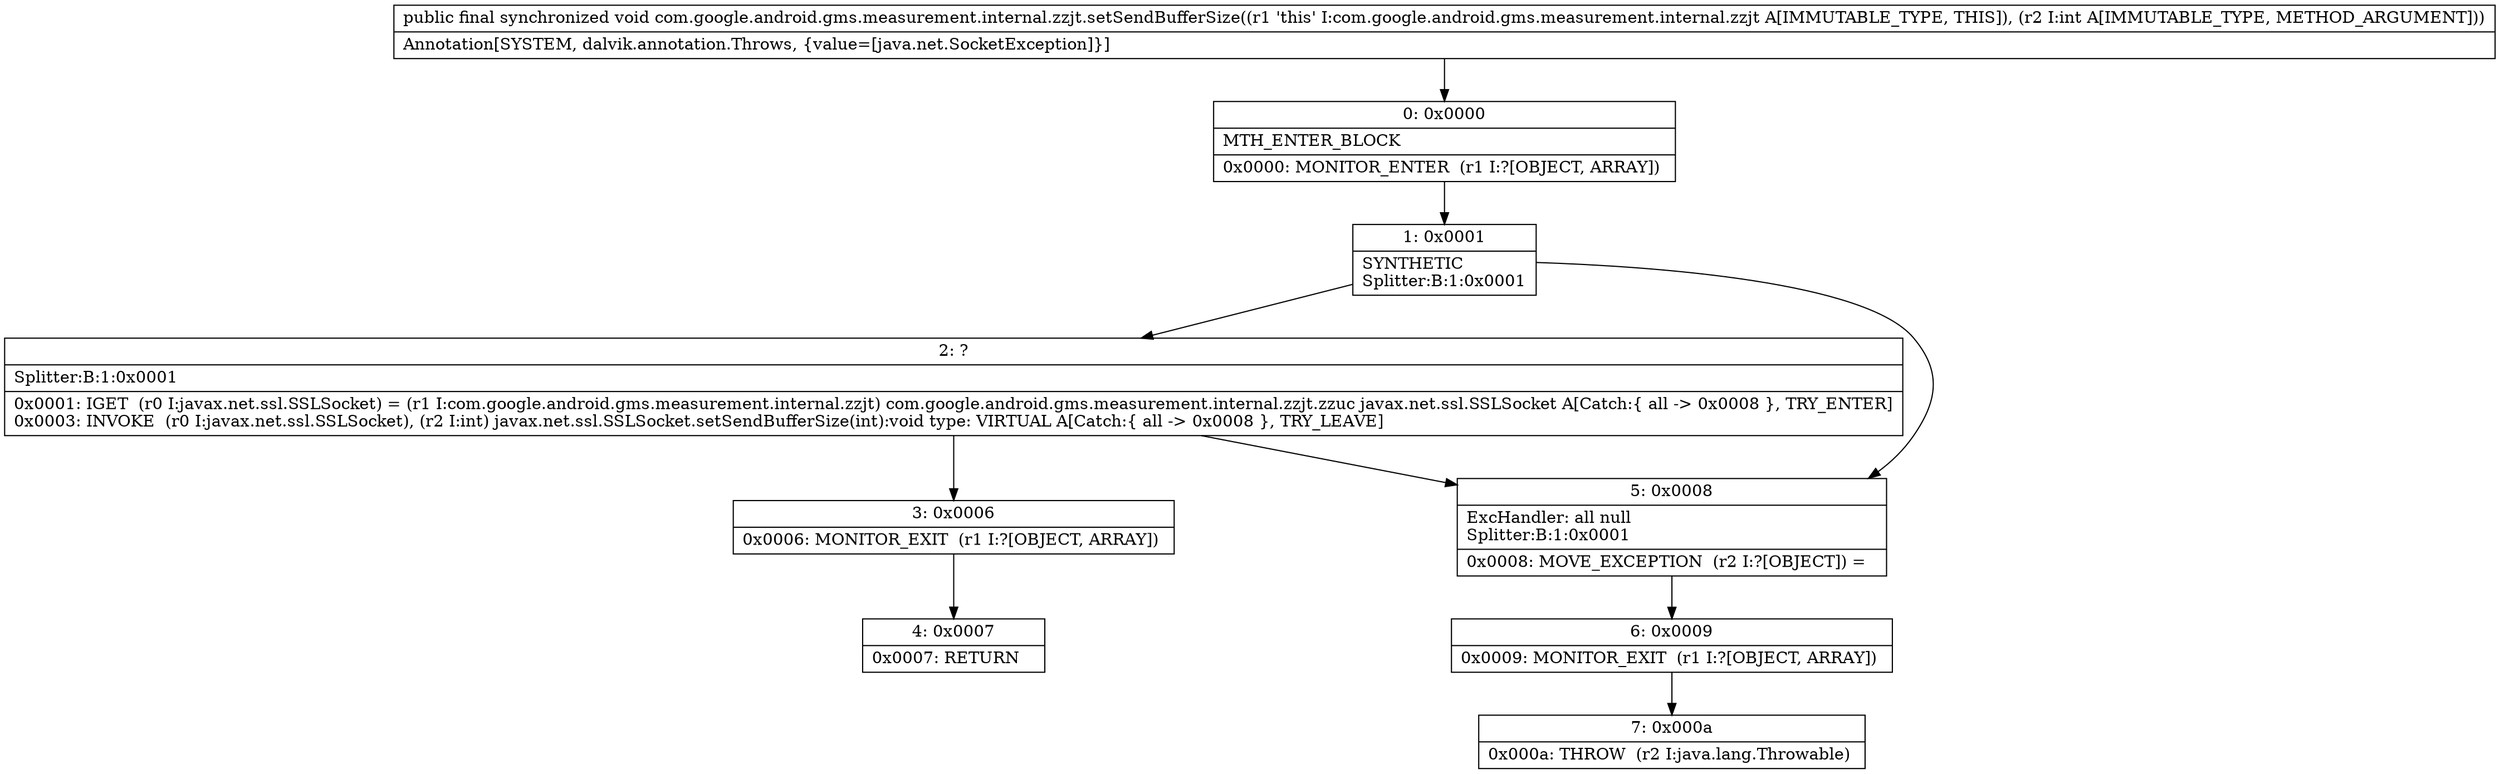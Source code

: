 digraph "CFG forcom.google.android.gms.measurement.internal.zzjt.setSendBufferSize(I)V" {
Node_0 [shape=record,label="{0\:\ 0x0000|MTH_ENTER_BLOCK\l|0x0000: MONITOR_ENTER  (r1 I:?[OBJECT, ARRAY]) \l}"];
Node_1 [shape=record,label="{1\:\ 0x0001|SYNTHETIC\lSplitter:B:1:0x0001\l}"];
Node_2 [shape=record,label="{2\:\ ?|Splitter:B:1:0x0001\l|0x0001: IGET  (r0 I:javax.net.ssl.SSLSocket) = (r1 I:com.google.android.gms.measurement.internal.zzjt) com.google.android.gms.measurement.internal.zzjt.zzuc javax.net.ssl.SSLSocket A[Catch:\{ all \-\> 0x0008 \}, TRY_ENTER]\l0x0003: INVOKE  (r0 I:javax.net.ssl.SSLSocket), (r2 I:int) javax.net.ssl.SSLSocket.setSendBufferSize(int):void type: VIRTUAL A[Catch:\{ all \-\> 0x0008 \}, TRY_LEAVE]\l}"];
Node_3 [shape=record,label="{3\:\ 0x0006|0x0006: MONITOR_EXIT  (r1 I:?[OBJECT, ARRAY]) \l}"];
Node_4 [shape=record,label="{4\:\ 0x0007|0x0007: RETURN   \l}"];
Node_5 [shape=record,label="{5\:\ 0x0008|ExcHandler: all null\lSplitter:B:1:0x0001\l|0x0008: MOVE_EXCEPTION  (r2 I:?[OBJECT]) =  \l}"];
Node_6 [shape=record,label="{6\:\ 0x0009|0x0009: MONITOR_EXIT  (r1 I:?[OBJECT, ARRAY]) \l}"];
Node_7 [shape=record,label="{7\:\ 0x000a|0x000a: THROW  (r2 I:java.lang.Throwable) \l}"];
MethodNode[shape=record,label="{public final synchronized void com.google.android.gms.measurement.internal.zzjt.setSendBufferSize((r1 'this' I:com.google.android.gms.measurement.internal.zzjt A[IMMUTABLE_TYPE, THIS]), (r2 I:int A[IMMUTABLE_TYPE, METHOD_ARGUMENT]))  | Annotation[SYSTEM, dalvik.annotation.Throws, \{value=[java.net.SocketException]\}]\l}"];
MethodNode -> Node_0;
Node_0 -> Node_1;
Node_1 -> Node_2;
Node_1 -> Node_5;
Node_2 -> Node_3;
Node_2 -> Node_5;
Node_3 -> Node_4;
Node_5 -> Node_6;
Node_6 -> Node_7;
}


